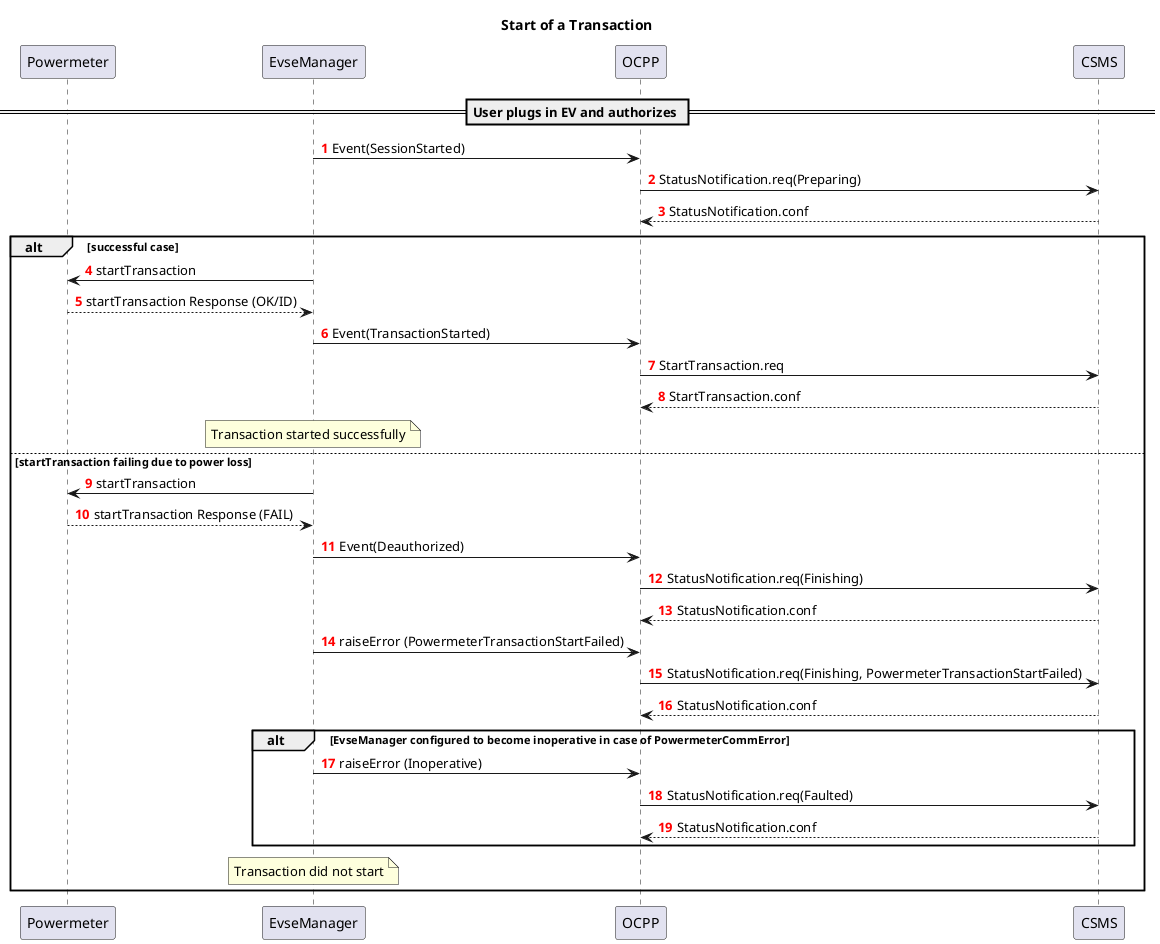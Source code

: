 @startuml
autonumber "<b><font color=red>"
participant Powermeter
participant EvseManager
participant OCPP
participant CSMS

title Start of a Transaction

== User plugs in EV and authorizes ==

EvseManager->OCPP: Event(SessionStarted)

OCPP->CSMS: StatusNotification.req(Preparing)
return StatusNotification.conf

alt successful case
    EvseManager -> Powermeter: startTransaction
    return startTransaction Response (OK/ID)

    EvseManager -> OCPP: Event(TransactionStarted)
    OCPP->CSMS: StartTransaction.req
    return StartTransaction.conf

    note over EvseManager: Transaction started successfully

else startTransaction failing due to power loss
    EvseManager -> Powermeter: startTransaction
    return startTransaction Response (FAIL)

    EvseManager -> OCPP: Event(Deauthorized)

    OCPP->CSMS: StatusNotification.req(Finishing)
    return StatusNotification.conf

    EvseManager -> OCPP: raiseError (PowermeterTransactionStartFailed)
    OCPP->CSMS: StatusNotification.req(Finishing, PowermeterTransactionStartFailed)
    return StatusNotification.conf

alt EvseManager configured to become inoperative in case of PowermeterCommError
    EvseManager -> OCPP: raiseError (Inoperative)
    OCPP->CSMS: StatusNotification.req(Faulted)
    return StatusNotification.conf

end

note over EvseManager: Transaction did not start

end

@enduml
